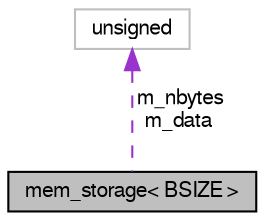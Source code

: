 digraph "mem_storage&lt; BSIZE &gt;"
{
  bgcolor="transparent";
  edge [fontname="FreeSans",fontsize="10",labelfontname="FreeSans",labelfontsize="10"];
  node [fontname="FreeSans",fontsize="10",shape=record];
  Node1 [label="mem_storage\< BSIZE \>",height=0.2,width=0.4,color="black", fillcolor="grey75", style="filled", fontcolor="black"];
  Node2 -> Node1 [dir="back",color="darkorchid3",fontsize="10",style="dashed",label=" m_nbytes\nm_data" ,fontname="FreeSans"];
  Node2 [label="unsigned",height=0.2,width=0.4,color="grey75"];
}
